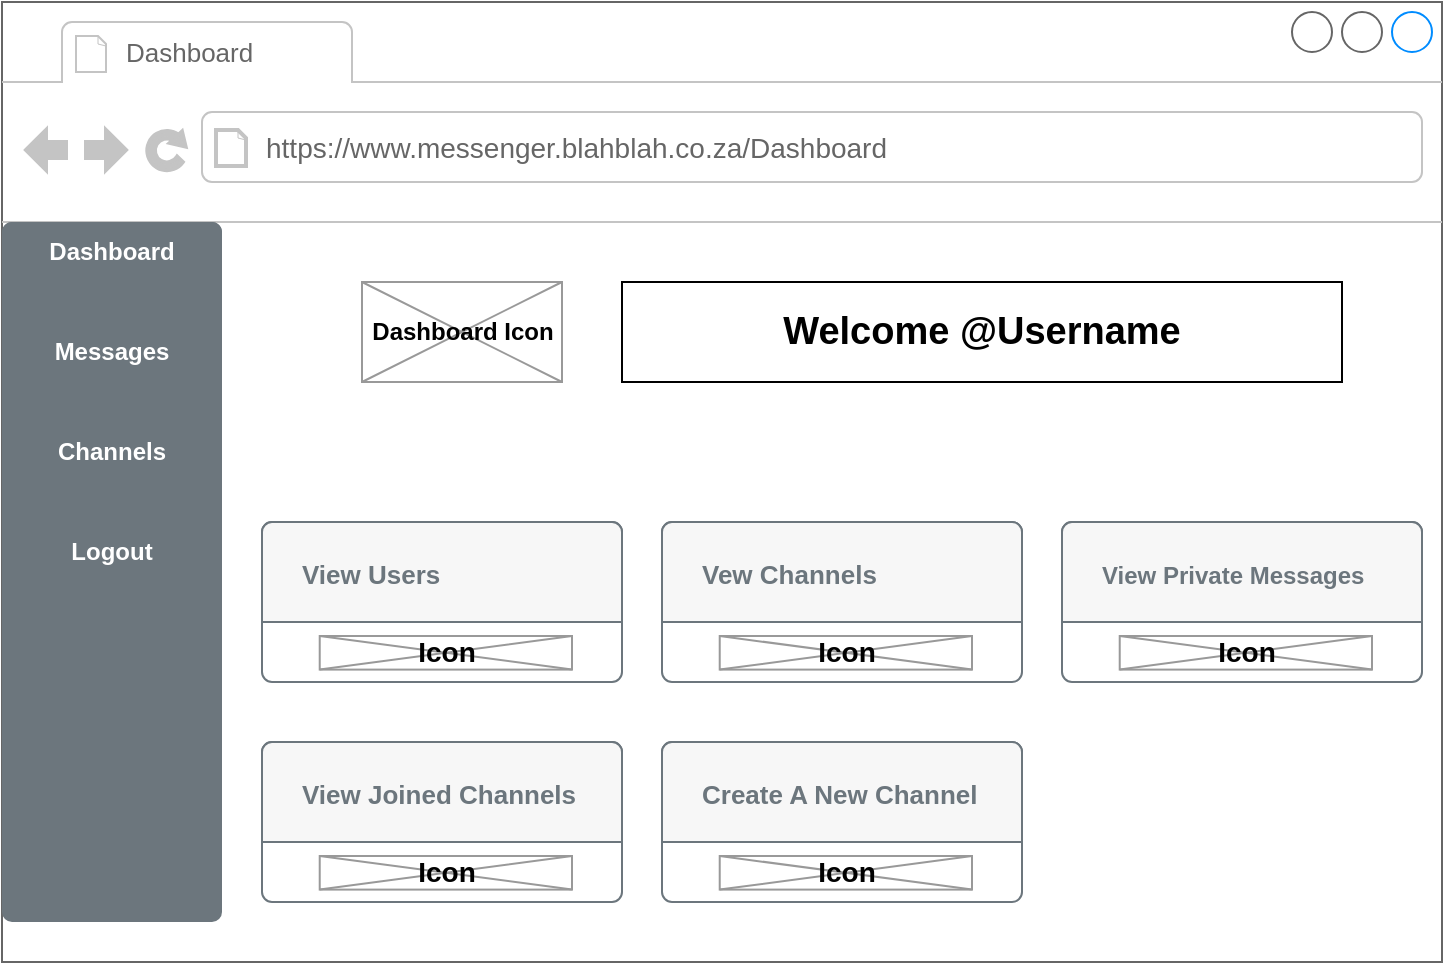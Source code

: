 <mxfile version="13.0.3" type="device"><diagram id="tsvzqU6DXO0SFcKl0I4h" name="Page-1"><mxGraphModel dx="1086" dy="806" grid="1" gridSize="10" guides="1" tooltips="1" connect="1" arrows="1" fold="1" page="1" pageScale="1" pageWidth="827" pageHeight="1169" math="0" shadow="0"><root><mxCell id="0"/><mxCell id="1" parent="0"/><mxCell id="0w94HmA82crRsoDtjO1G-1" value="" style="strokeWidth=1;shadow=0;dashed=0;align=center;html=1;shape=mxgraph.mockup.containers.browserWindow;rSize=0;strokeColor=#666666;strokeColor2=#008cff;strokeColor3=#c4c4c4;mainText=,;recursiveResize=0;" parent="1" vertex="1"><mxGeometry x="40" y="80" width="720" height="480" as="geometry"/></mxCell><mxCell id="0w94HmA82crRsoDtjO1G-2" value="&lt;font style=&quot;font-size: 13px&quot;&gt;Dashboard&lt;/font&gt;" style="strokeWidth=1;shadow=0;dashed=0;align=center;html=1;shape=mxgraph.mockup.containers.anchor;fontSize=17;fontColor=#666666;align=left;" parent="0w94HmA82crRsoDtjO1G-1" vertex="1"><mxGeometry x="60" y="12" width="110" height="26" as="geometry"/></mxCell><mxCell id="0w94HmA82crRsoDtjO1G-3" value="&lt;span style=&quot;font-size: 14px&quot;&gt;https://www.messenger.blahblah.co.za/Dashboard&lt;/span&gt;" style="strokeWidth=1;shadow=0;dashed=0;align=center;html=1;shape=mxgraph.mockup.containers.anchor;rSize=0;fontSize=17;fontColor=#666666;align=left;" parent="0w94HmA82crRsoDtjO1G-1" vertex="1"><mxGeometry x="130" y="60" width="330" height="26" as="geometry"/></mxCell><mxCell id="0w94HmA82crRsoDtjO1G-4" value="&lt;b&gt;Dashboard Icon&lt;/b&gt;" style="verticalLabelPosition=middle;shadow=0;dashed=0;align=center;html=1;verticalAlign=middle;strokeWidth=1;shape=mxgraph.mockup.graphics.simpleIcon;strokeColor=#999999;labelPosition=center;" parent="0w94HmA82crRsoDtjO1G-1" vertex="1"><mxGeometry x="180" y="140" width="100" height="50" as="geometry"/></mxCell><mxCell id="0w94HmA82crRsoDtjO1G-5" value="&lt;b&gt;&lt;font style=&quot;font-size: 19px&quot;&gt;Welcome @Username&lt;/font&gt;&lt;/b&gt;" style="rounded=0;whiteSpace=wrap;html=1;" parent="0w94HmA82crRsoDtjO1G-1" vertex="1"><mxGeometry x="310" y="140" width="360" height="50" as="geometry"/></mxCell><mxCell id="0w94HmA82crRsoDtjO1G-29" value="" style="html=1;shadow=0;dashed=0;shape=mxgraph.bootstrap.rrect;rSize=5;strokeColor=none;html=1;whiteSpace=wrap;fillColor=#6C767D;fontColor=#ffffff;" parent="0w94HmA82crRsoDtjO1G-1" vertex="1"><mxGeometry y="110" width="110" height="350" as="geometry"/></mxCell><mxCell id="0w94HmA82crRsoDtjO1G-30" value="&lt;font color=&quot;#ffffff&quot;&gt;&lt;b&gt;Dashboard&lt;/b&gt;&lt;/font&gt;" style="strokeColor=inherit;fillColor=inherit;gradientColor=inherit;fontColor=inherit;html=1;shadow=0;dashed=0;shape=mxgraph.bootstrap.topButton;rSize=5;perimeter=none;whiteSpace=wrap;resizeWidth=1;" parent="0w94HmA82crRsoDtjO1G-29" vertex="1"><mxGeometry width="110.0" height="30" relative="1" as="geometry"/></mxCell><mxCell id="0w94HmA82crRsoDtjO1G-31" value="&lt;font color=&quot;#ffffff&quot;&gt;&lt;b&gt;Messages&lt;/b&gt;&lt;/font&gt;" style="strokeColor=inherit;fillColor=inherit;gradientColor=inherit;fontColor=inherit;html=1;shadow=0;dashed=0;perimeter=none;whiteSpace=wrap;resizeWidth=1;" parent="0w94HmA82crRsoDtjO1G-29" vertex="1"><mxGeometry width="110.0" height="30" relative="1" as="geometry"><mxPoint y="50" as="offset"/></mxGeometry></mxCell><mxCell id="0w94HmA82crRsoDtjO1G-32" value="&lt;font color=&quot;#ffffff&quot;&gt;&lt;b&gt;Channels&lt;/b&gt;&lt;/font&gt;" style="strokeColor=inherit;fillColor=inherit;gradientColor=inherit;fontColor=inherit;html=1;shadow=0;dashed=0;perimeter=none;whiteSpace=wrap;resizeWidth=1;" parent="0w94HmA82crRsoDtjO1G-29" vertex="1"><mxGeometry width="110.0" height="30" relative="1" as="geometry"><mxPoint y="100" as="offset"/></mxGeometry></mxCell><mxCell id="0w94HmA82crRsoDtjO1G-33" value="&lt;font color=&quot;#ffffff&quot;&gt;&lt;b&gt;Logout&lt;/b&gt;&lt;/font&gt;" style="strokeColor=inherit;fillColor=inherit;gradientColor=inherit;fontColor=inherit;html=1;shadow=0;dashed=0;perimeter=none;whiteSpace=wrap;resizeWidth=1;" parent="0w94HmA82crRsoDtjO1G-29" vertex="1"><mxGeometry width="110.0" height="30" relative="1" as="geometry"><mxPoint y="150" as="offset"/></mxGeometry></mxCell><mxCell id="0w94HmA82crRsoDtjO1G-41" value="" style="html=1;shadow=0;dashed=0;shape=mxgraph.bootstrap.rrect;rSize=5;strokeColor=#6C767D;html=1;whiteSpace=wrap;fillColor=#ffffff;fontColor=#212529;verticalAlign=bottom;align=left;spacing=20;spacingBottom=0;fontSize=14;" parent="0w94HmA82crRsoDtjO1G-1" vertex="1"><mxGeometry x="130" y="260" width="180" height="80" as="geometry"/></mxCell><mxCell id="0w94HmA82crRsoDtjO1G-42" value="&lt;font size=&quot;1&quot;&gt;&lt;b style=&quot;font-size: 13px&quot;&gt;View Users&lt;/b&gt;&lt;/font&gt;" style="html=1;shadow=0;dashed=0;shape=mxgraph.bootstrap.topButton;rSize=5;perimeter=none;whiteSpace=wrap;fillColor=#F7F7F7;strokeColor=#6C767D;fontColor=#6C767D;resizeWidth=1;fontSize=18;align=left;spacing=20;" parent="0w94HmA82crRsoDtjO1G-41" vertex="1"><mxGeometry width="180" height="50" relative="1" as="geometry"/></mxCell><mxCell id="0w94HmA82crRsoDtjO1G-50" value="&lt;font style=&quot;font-size: 14px&quot;&gt;Icon&lt;/font&gt;" style="verticalLabelPosition=middle;shadow=0;dashed=0;align=center;html=1;verticalAlign=middle;strokeWidth=1;shape=mxgraph.mockup.graphics.simpleIcon;strokeColor=#999999;labelPosition=center;fontStyle=1" parent="0w94HmA82crRsoDtjO1G-41" vertex="1"><mxGeometry x="28.86" y="57" width="126.14" height="16.8" as="geometry"/></mxCell><mxCell id="QQF8YKUA5KEDud5w850g-4" value="" style="html=1;shadow=0;dashed=0;shape=mxgraph.bootstrap.rrect;rSize=5;strokeColor=#6C767D;html=1;whiteSpace=wrap;fillColor=#ffffff;fontColor=#212529;verticalAlign=bottom;align=left;spacing=20;spacingBottom=0;fontSize=14;" parent="0w94HmA82crRsoDtjO1G-1" vertex="1"><mxGeometry x="530" y="260" width="180" height="80" as="geometry"/></mxCell><mxCell id="QQF8YKUA5KEDud5w850g-5" value="&lt;b&gt;&lt;font style=&quot;font-size: 12px&quot;&gt;View Private Messages&lt;/font&gt;&lt;/b&gt;" style="html=1;shadow=0;dashed=0;shape=mxgraph.bootstrap.topButton;rSize=5;perimeter=none;whiteSpace=wrap;fillColor=#F7F7F7;strokeColor=#6C767D;fontColor=#6C767D;resizeWidth=1;fontSize=18;align=left;spacing=20;" parent="QQF8YKUA5KEDud5w850g-4" vertex="1"><mxGeometry width="180" height="50" relative="1" as="geometry"/></mxCell><mxCell id="QQF8YKUA5KEDud5w850g-6" value="&lt;font style=&quot;font-size: 14px&quot;&gt;Icon&lt;/font&gt;" style="verticalLabelPosition=middle;shadow=0;dashed=0;align=center;html=1;verticalAlign=middle;strokeWidth=1;shape=mxgraph.mockup.graphics.simpleIcon;strokeColor=#999999;labelPosition=center;fontStyle=1" parent="QQF8YKUA5KEDud5w850g-4" vertex="1"><mxGeometry x="28.86" y="57" width="126.14" height="16.8" as="geometry"/></mxCell><mxCell id="QQF8YKUA5KEDud5w850g-1" value="" style="html=1;shadow=0;dashed=0;shape=mxgraph.bootstrap.rrect;rSize=5;strokeColor=#6C767D;html=1;whiteSpace=wrap;fillColor=#ffffff;fontColor=#212529;verticalAlign=bottom;align=left;spacing=20;spacingBottom=0;fontSize=14;" parent="0w94HmA82crRsoDtjO1G-1" vertex="1"><mxGeometry x="330" y="260" width="180" height="80" as="geometry"/></mxCell><mxCell id="QQF8YKUA5KEDud5w850g-2" value="&lt;b&gt;&lt;font style=&quot;font-size: 13px&quot;&gt;Vew Channels&lt;/font&gt;&lt;/b&gt;" style="html=1;shadow=0;dashed=0;shape=mxgraph.bootstrap.topButton;rSize=5;perimeter=none;whiteSpace=wrap;fillColor=#F7F7F7;strokeColor=#6C767D;fontColor=#6C767D;resizeWidth=1;fontSize=18;align=left;spacing=20;" parent="QQF8YKUA5KEDud5w850g-1" vertex="1"><mxGeometry width="180" height="50" relative="1" as="geometry"/></mxCell><mxCell id="QQF8YKUA5KEDud5w850g-3" value="&lt;font style=&quot;font-size: 14px&quot;&gt;Icon&lt;/font&gt;" style="verticalLabelPosition=middle;shadow=0;dashed=0;align=center;html=1;verticalAlign=middle;strokeWidth=1;shape=mxgraph.mockup.graphics.simpleIcon;strokeColor=#999999;labelPosition=center;fontStyle=1" parent="QQF8YKUA5KEDud5w850g-1" vertex="1"><mxGeometry x="28.86" y="57" width="126.14" height="16.8" as="geometry"/></mxCell><mxCell id="QQF8YKUA5KEDud5w850g-10" value="" style="html=1;shadow=0;dashed=0;shape=mxgraph.bootstrap.rrect;rSize=5;strokeColor=#6C767D;html=1;whiteSpace=wrap;fillColor=#ffffff;fontColor=#212529;verticalAlign=bottom;align=left;spacing=20;spacingBottom=0;fontSize=14;" parent="0w94HmA82crRsoDtjO1G-1" vertex="1"><mxGeometry x="130" y="370" width="180" height="80" as="geometry"/></mxCell><mxCell id="QQF8YKUA5KEDud5w850g-11" value="&lt;b&gt;&lt;font style=&quot;font-size: 13px&quot;&gt;View Joined Channels&lt;/font&gt;&lt;/b&gt;" style="html=1;shadow=0;dashed=0;shape=mxgraph.bootstrap.topButton;rSize=5;perimeter=none;whiteSpace=wrap;fillColor=#F7F7F7;strokeColor=#6C767D;fontColor=#6C767D;resizeWidth=1;fontSize=18;align=left;spacing=20;" parent="QQF8YKUA5KEDud5w850g-10" vertex="1"><mxGeometry width="180" height="50" relative="1" as="geometry"/></mxCell><mxCell id="QQF8YKUA5KEDud5w850g-12" value="&lt;font style=&quot;font-size: 14px&quot;&gt;Icon&lt;/font&gt;" style="verticalLabelPosition=middle;shadow=0;dashed=0;align=center;html=1;verticalAlign=middle;strokeWidth=1;shape=mxgraph.mockup.graphics.simpleIcon;strokeColor=#999999;labelPosition=center;fontStyle=1" parent="QQF8YKUA5KEDud5w850g-10" vertex="1"><mxGeometry x="28.86" y="57" width="126.14" height="16.8" as="geometry"/></mxCell><mxCell id="QQF8YKUA5KEDud5w850g-7" value="" style="html=1;shadow=0;dashed=0;shape=mxgraph.bootstrap.rrect;rSize=5;strokeColor=#6C767D;html=1;whiteSpace=wrap;fillColor=#ffffff;fontColor=#212529;verticalAlign=bottom;align=left;spacing=20;spacingBottom=0;fontSize=14;" parent="0w94HmA82crRsoDtjO1G-1" vertex="1"><mxGeometry x="330" y="370" width="180" height="80" as="geometry"/></mxCell><mxCell id="QQF8YKUA5KEDud5w850g-8" value="&lt;b&gt;&lt;font style=&quot;font-size: 13px&quot;&gt;Create A New Channel&lt;/font&gt;&lt;/b&gt;" style="html=1;shadow=0;dashed=0;shape=mxgraph.bootstrap.topButton;rSize=5;perimeter=none;whiteSpace=wrap;fillColor=#F7F7F7;strokeColor=#6C767D;fontColor=#6C767D;resizeWidth=1;fontSize=18;align=left;spacing=20;" parent="QQF8YKUA5KEDud5w850g-7" vertex="1"><mxGeometry width="180" height="50" relative="1" as="geometry"/></mxCell><mxCell id="QQF8YKUA5KEDud5w850g-9" value="&lt;font style=&quot;font-size: 14px&quot;&gt;Icon&lt;/font&gt;" style="verticalLabelPosition=middle;shadow=0;dashed=0;align=center;html=1;verticalAlign=middle;strokeWidth=1;shape=mxgraph.mockup.graphics.simpleIcon;strokeColor=#999999;labelPosition=center;fontStyle=1" parent="QQF8YKUA5KEDud5w850g-7" vertex="1"><mxGeometry x="28.86" y="57" width="126.14" height="16.8" as="geometry"/></mxCell></root></mxGraphModel></diagram></mxfile>